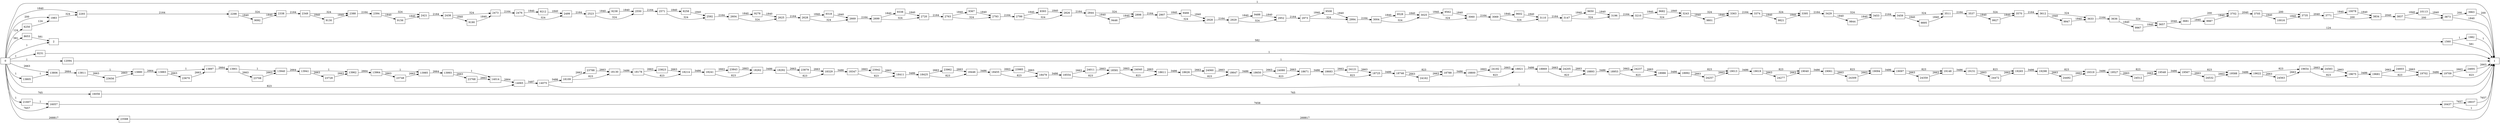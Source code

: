 digraph {
	graph [rankdir=LR]
	node [shape=rectangle]
	2 -> 1560 [label=582]
	1560 -> 1 [label=581]
	1560 -> 1982 [label=1]
	1982 -> 1 [label=1]
	1983 -> 2293 [label=324]
	2293 -> 2298 [label=2164]
	2298 -> 2338 [label=324]
	2298 -> 9092 [label=1840]
	2338 -> 2349 [label=2164]
	2349 -> 2388 [label=324]
	2349 -> 9130 [label=1840]
	2388 -> 2394 [label=2164]
	2394 -> 2421 [label=324]
	2394 -> 9156 [label=1840]
	2421 -> 2438 [label=2164]
	2438 -> 2473 [label=324]
	2438 -> 9190 [label=1840]
	2473 -> 2476 [label=2164]
	2476 -> 2499 [label=324]
	2476 -> 9212 [label=1840]
	2499 -> 2523 [label=2164]
	2523 -> 2550 [label=324]
	2523 -> 9238 [label=1840]
	2550 -> 2571 [label=2164]
	2571 -> 2592 [label=324]
	2571 -> 9258 [label=1840]
	2592 -> 2604 [label=2164]
	2604 -> 2625 [label=324]
	2604 -> 9278 [label=1840]
	2625 -> 2628 [label=2164]
	2628 -> 2669 [label=324]
	2628 -> 9318 [label=1840]
	2669 -> 2699 [label=2164]
	2699 -> 2720 [label=324]
	2699 -> 9338 [label=1840]
	2720 -> 2763 [label=2164]
	2763 -> 2793 [label=324]
	2763 -> 9367 [label=1840]
	2793 -> 2799 [label=2164]
	2799 -> 2826 [label=324]
	2799 -> 9393 [label=1840]
	2826 -> 2844 [label=2164]
	2844 -> 2898 [label=324]
	2844 -> 9446 [label=1840]
	2898 -> 2907 [label=2164]
	2907 -> 2928 [label=324]
	2907 -> 9466 [label=1840]
	2928 -> 2929 [label=2164]
	2929 -> 2952 [label=324]
	2929 -> 9488 [label=1840]
	2952 -> 2973 [label=2164]
	2973 -> 2994 [label=324]
	2973 -> 9508 [label=1840]
	2994 -> 3004 [label=2164]
	3004 -> 3025 [label=324]
	3004 -> 9528 [label=1840]
	3025 -> 3060 [label=324]
	3025 -> 9562 [label=1840]
	3060 -> 3069 [label=2164]
	3069 -> 3110 [label=324]
	3069 -> 9602 [label=1840]
	3110 -> 3147 [label=2164]
	3147 -> 3196 [label=324]
	3147 -> 9650 [label=1840]
	3196 -> 3210 [label=2164]
	3210 -> 3243 [label=324]
	3210 -> 9682 [label=1840]
	3243 -> 3363 [label=324]
	3243 -> 9801 [label=1840]
	3363 -> 3374 [label=2164]
	3374 -> 3395 [label=324]
	3374 -> 9821 [label=1840]
	3395 -> 3429 [label=2164]
	3429 -> 3453 [label=324]
	3429 -> 9844 [label=1840]
	3453 -> 3459 [label=2164]
	3459 -> 3511 [label=324]
	3459 -> 9895 [label=1840]
	3511 -> 3537 [label=2164]
	3537 -> 3570 [label=324]
	3537 -> 9927 [label=1840]
	3570 -> 3612 [label=2164]
	3612 -> 3633 [label=324]
	3612 -> 9947 [label=1840]
	3633 -> 3636 [label=2164]
	3636 -> 3657 [label=324]
	3636 -> 9967 [label=1840]
	3657 -> 1 [label=124]
	3657 -> 3681 [label=2040]
	3681 -> 3702 [label=200]
	3681 -> 9987 [label=1840]
	3702 -> 3705 [label=2040]
	3705 -> 3735 [label=200]
	3705 -> 10016 [label=1840]
	3735 -> 3771 [label=2040]
	3771 -> 3834 [label=200]
	3771 -> 10078 [label=1840]
	3834 -> 3837 [label=2040]
	3837 -> 3873 [label=200]
	3837 -> 10113 [label=1840]
	3873 -> 1 [label=1840]
	3873 -> 3963 [label=200]
	3963 -> 1 [label=200]
	6250 -> 1983 [label=124]
	8231 -> 1 [label=1]
	8653 -> 2 [label=581]
	9092 -> 2338 [label=1840]
	9130 -> 2388 [label=1840]
	9156 -> 2421 [label=1840]
	9190 -> 2473 [label=1840]
	9212 -> 2499 [label=1840]
	9238 -> 2550 [label=1840]
	9258 -> 2592 [label=1840]
	9278 -> 2625 [label=1840]
	9318 -> 2669 [label=1840]
	9338 -> 2720 [label=1840]
	9367 -> 2793 [label=1840]
	9393 -> 2826 [label=1840]
	9446 -> 2898 [label=1840]
	9466 -> 2928 [label=1840]
	9488 -> 2952 [label=1840]
	9508 -> 2994 [label=1840]
	9528 -> 3025 [label=1840]
	9562 -> 3060 [label=1840]
	9602 -> 3110 [label=1840]
	9650 -> 3196 [label=1840]
	9682 -> 3243 [label=1840]
	9801 -> 3363 [label=1840]
	9821 -> 3395 [label=1840]
	9844 -> 3453 [label=1840]
	9895 -> 3511 [label=1840]
	9927 -> 3570 [label=1840]
	9947 -> 3633 [label=1840]
	9967 -> 3657 [label=1840]
	9987 -> 3702 [label=1840]
	10016 -> 3735 [label=1840]
	10078 -> 3834 [label=1840]
	10113 -> 3873 [label=1840]
	12094 -> 1 [label=1]
	13805 -> 13806 [label=1]
	13806 -> 13811 [label=2664]
	13811 -> 13880 [label=1]
	13811 -> 23656 [label=2663]
	13880 -> 13883 [label=2664]
	13883 -> 13897 [label=1]
	13883 -> 23670 [label=2663]
	13897 -> 13901 [label=2664]
	13901 -> 13940 [label=1]
	13901 -> 23708 [label=2663]
	13940 -> 13941 [label=2664]
	13941 -> 13962 [label=1]
	13941 -> 23728 [label=2663]
	13962 -> 13964 [label=2664]
	13964 -> 13985 [label=1]
	13964 -> 23748 [label=2663]
	13985 -> 13993 [label=2664]
	13993 -> 14014 [label=1]
	13993 -> 23768 [label=2663]
	14014 -> 14065 [label=2664]
	14065 -> 14075 [label=3487]
	14075 -> 1 [label=1]
	14075 -> 18109 [label=3486]
	16056 -> 1 [label=765]
	16057 -> 16437 [label=7658]
	16437 -> 1 [label=1]
	16437 -> 18037 [label=7657]
	18037 -> 1 [label=7657]
	18109 -> 18130 [label=823]
	18109 -> 23788 [label=2663]
	18130 -> 18178 [label=3486]
	18178 -> 18214 [label=823]
	18178 -> 23823 [label=2663]
	18214 -> 18241 [label=3486]
	18241 -> 18262 [label=823]
	18241 -> 23843 [label=2663]
	18262 -> 18292 [label=3486]
	18292 -> 18329 [label=823]
	18292 -> 23879 [label=2663]
	18329 -> 18347 [label=3486]
	18347 -> 18411 [label=823]
	18347 -> 23942 [label=2663]
	18411 -> 18425 [label=3486]
	18425 -> 18446 [label=823]
	18425 -> 23962 [label=2663]
	18446 -> 18455 [label=3486]
	18455 -> 18479 [label=823]
	18455 -> 23985 [label=2663]
	18479 -> 18554 [label=3486]
	18554 -> 18581 [label=823]
	18554 -> 24011 [label=2663]
	18581 -> 18611 [label=823]
	18581 -> 24040 [label=2663]
	18611 -> 18626 [label=3486]
	18626 -> 18647 [label=823]
	18626 -> 24060 [label=2663]
	18647 -> 18650 [label=3486]
	18650 -> 18671 [label=823]
	18650 -> 24080 [label=2663]
	18671 -> 18683 [label=3486]
	18683 -> 18725 [label=823]
	18683 -> 24121 [label=2663]
	18725 -> 18746 [label=3486]
	18746 -> 18788 [label=823]
	18746 -> 24162 [label=2663]
	18788 -> 18800 [label=3486]
	18800 -> 18821 [label=823]
	18800 -> 24182 [label=2663]
	18821 -> 18869 [label=3486]
	18869 -> 18893 [label=823]
	18869 -> 24205 [label=2663]
	18893 -> 18953 [label=3486]
	18953 -> 18986 [label=823]
	18953 -> 24237 [label=2663]
	18986 -> 18992 [label=3486]
	18992 -> 19013 [label=823]
	18992 -> 24257 [label=2663]
	19013 -> 19019 [label=3486]
	19019 -> 19040 [label=823]
	19019 -> 24277 [label=2663]
	19040 -> 19061 [label=3486]
	19061 -> 19094 [label=823]
	19061 -> 24309 [label=2663]
	19094 -> 19097 [label=3486]
	19097 -> 19148 [label=823]
	19097 -> 24359 [label=2663]
	19148 -> 19151 [label=3486]
	19151 -> 19265 [label=823]
	19151 -> 24472 [label=2663]
	19265 -> 19298 [label=3486]
	19298 -> 19319 [label=823]
	19298 -> 24492 [label=2663]
	19319 -> 19527 [label=3486]
	19527 -> 19548 [label=823]
	19527 -> 24512 [label=2663]
	19548 -> 19567 [label=3486]
	19567 -> 19588 [label=823]
	19567 -> 24532 [label=2663]
	19588 -> 19622 [label=3486]
	19622 -> 19654 [label=823]
	19622 -> 24563 [label=2663]
	19654 -> 19675 [label=823]
	19654 -> 24583 [label=2663]
	19675 -> 19681 [label=3486]
	19681 -> 19702 [label=823]
	19681 -> 24603 [label=2663]
	19702 -> 19709 [label=3486]
	19709 -> 1 [label=823]
	19709 -> 24691 [label=2663]
	21607 -> 16057 [label=1]
	23588 -> 1 [label=268817]
	23656 -> 13880 [label=2663]
	23670 -> 13897 [label=2663]
	23708 -> 13940 [label=2663]
	23728 -> 13962 [label=2663]
	23748 -> 13985 [label=2663]
	23768 -> 14014 [label=2663]
	23788 -> 18130 [label=2663]
	23823 -> 18214 [label=2663]
	23843 -> 18262 [label=2663]
	23879 -> 18329 [label=2663]
	23942 -> 18411 [label=2663]
	23962 -> 18446 [label=2663]
	23985 -> 18479 [label=2663]
	24011 -> 18581 [label=2663]
	24040 -> 18611 [label=2663]
	24060 -> 18647 [label=2663]
	24080 -> 18671 [label=2663]
	24121 -> 18725 [label=2663]
	24162 -> 18788 [label=2663]
	24182 -> 18821 [label=2663]
	24205 -> 18893 [label=2663]
	24237 -> 18986 [label=2663]
	24257 -> 19013 [label=2663]
	24277 -> 19040 [label=2663]
	24309 -> 19094 [label=2663]
	24359 -> 19148 [label=2663]
	24472 -> 19265 [label=2663]
	24492 -> 19319 [label=2663]
	24512 -> 19548 [label=2663]
	24532 -> 19588 [label=2663]
	24563 -> 19654 [label=2663]
	24583 -> 19675 [label=2663]
	24603 -> 19702 [label=2663]
	24691 -> 1 [label=2663]
	0 -> 2 [label=1]
	0 -> 1983 [label=200]
	0 -> 16057 [label=7657]
	0 -> 13806 [label=2663]
	0 -> 1 [label=1]
	0 -> 6250 [label=124]
	0 -> 8231 [label=1]
	0 -> 8653 [label=581]
	0 -> 2293 [label=1840]
	0 -> 12094 [label=1]
	0 -> 13805 [label=1]
	0 -> 16056 [label=765]
	0 -> 14065 [label=823]
	0 -> 21607 [label=1]
	0 -> 23588 [label=268817]
}
